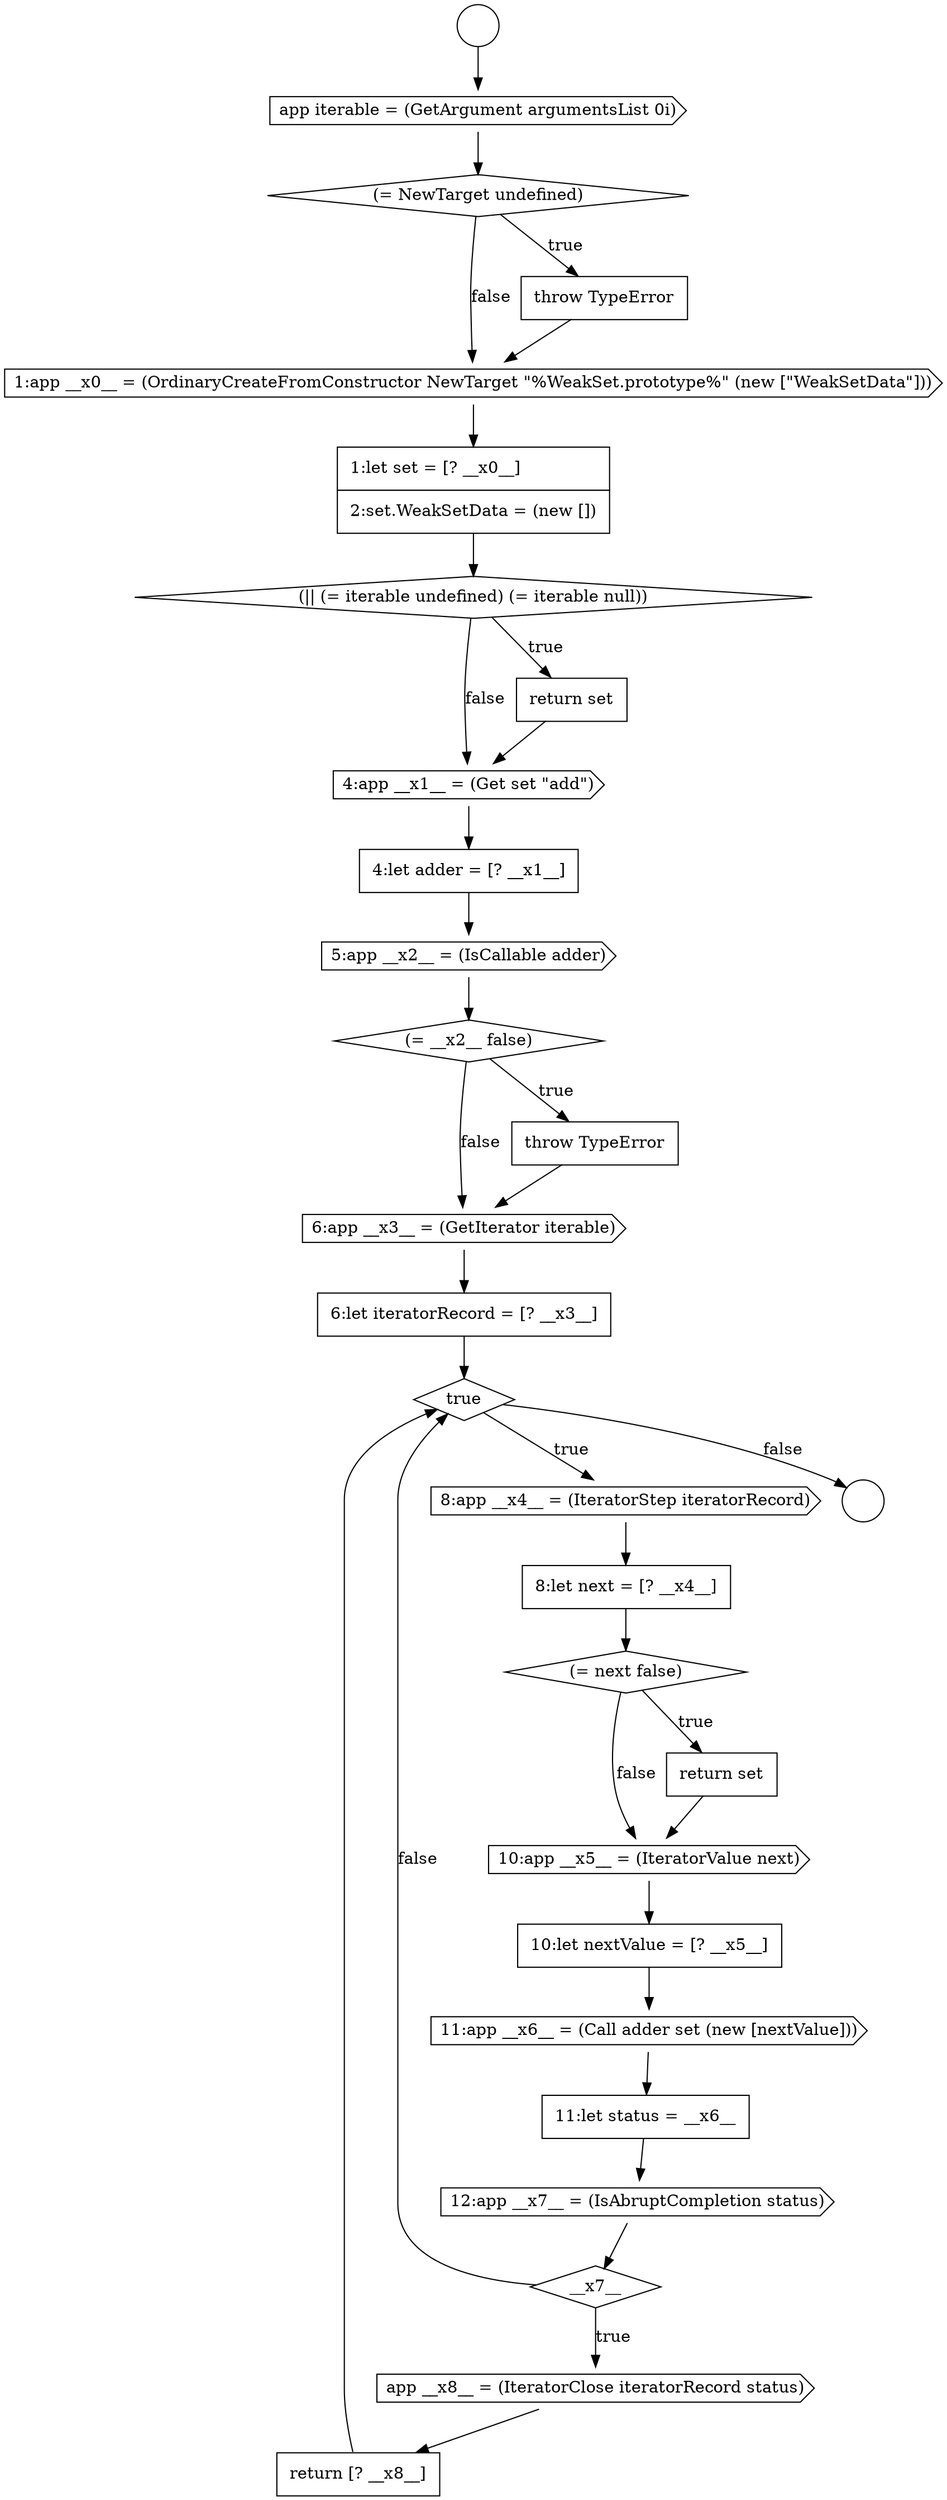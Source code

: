digraph {
  node17307 [shape=diamond, label=<<font color="black">(|| (= iterable undefined) (= iterable null))</font>> color="black" fillcolor="white" style=filled]
  node17322 [shape=none, margin=0, label=<<font color="black">
    <table border="0" cellborder="1" cellspacing="0" cellpadding="10">
      <tr><td align="left">10:let nextValue = [? __x5__]</td></tr>
    </table>
  </font>> color="black" fillcolor="white" style=filled]
  node17328 [shape=none, margin=0, label=<<font color="black">
    <table border="0" cellborder="1" cellspacing="0" cellpadding="10">
      <tr><td align="left">return [? __x8__]</td></tr>
    </table>
  </font>> color="black" fillcolor="white" style=filled]
  node17318 [shape=none, margin=0, label=<<font color="black">
    <table border="0" cellborder="1" cellspacing="0" cellpadding="10">
      <tr><td align="left">8:let next = [? __x4__]</td></tr>
    </table>
  </font>> color="black" fillcolor="white" style=filled]
  node17321 [shape=cds, label=<<font color="black">10:app __x5__ = (IteratorValue next)</font>> color="black" fillcolor="white" style=filled]
  node17315 [shape=none, margin=0, label=<<font color="black">
    <table border="0" cellborder="1" cellspacing="0" cellpadding="10">
      <tr><td align="left">6:let iteratorRecord = [? __x3__]</td></tr>
    </table>
  </font>> color="black" fillcolor="white" style=filled]
  node17305 [shape=cds, label=<<font color="black">1:app __x0__ = (OrdinaryCreateFromConstructor NewTarget &quot;%WeakSet.prototype%&quot; (new [&quot;WeakSetData&quot;]))</font>> color="black" fillcolor="white" style=filled]
  node17312 [shape=diamond, label=<<font color="black">(= __x2__ false)</font>> color="black" fillcolor="white" style=filled]
  node17323 [shape=cds, label=<<font color="black">11:app __x6__ = (Call adder set (new [nextValue]))</font>> color="black" fillcolor="white" style=filled]
  node17326 [shape=diamond, label=<<font color="black">__x7__</font>> color="black" fillcolor="white" style=filled]
  node17310 [shape=none, margin=0, label=<<font color="black">
    <table border="0" cellborder="1" cellspacing="0" cellpadding="10">
      <tr><td align="left">4:let adder = [? __x1__]</td></tr>
    </table>
  </font>> color="black" fillcolor="white" style=filled]
  node17317 [shape=cds, label=<<font color="black">8:app __x4__ = (IteratorStep iteratorRecord)</font>> color="black" fillcolor="white" style=filled]
  node17302 [shape=cds, label=<<font color="black">app iterable = (GetArgument argumentsList 0i)</font>> color="black" fillcolor="white" style=filled]
  node17303 [shape=diamond, label=<<font color="black">(= NewTarget undefined)</font>> color="black" fillcolor="white" style=filled]
  node17325 [shape=cds, label=<<font color="black">12:app __x7__ = (IsAbruptCompletion status)</font>> color="black" fillcolor="white" style=filled]
  node17314 [shape=cds, label=<<font color="black">6:app __x3__ = (GetIterator iterable)</font>> color="black" fillcolor="white" style=filled]
  node17306 [shape=none, margin=0, label=<<font color="black">
    <table border="0" cellborder="1" cellspacing="0" cellpadding="10">
      <tr><td align="left">1:let set = [? __x0__]</td></tr>
      <tr><td align="left">2:set.WeakSetData = (new [])</td></tr>
    </table>
  </font>> color="black" fillcolor="white" style=filled]
  node17313 [shape=none, margin=0, label=<<font color="black">
    <table border="0" cellborder="1" cellspacing="0" cellpadding="10">
      <tr><td align="left">throw TypeError</td></tr>
    </table>
  </font>> color="black" fillcolor="white" style=filled]
  node17300 [shape=circle label=" " color="black" fillcolor="white" style=filled]
  node17309 [shape=cds, label=<<font color="black">4:app __x1__ = (Get set &quot;add&quot;)</font>> color="black" fillcolor="white" style=filled]
  node17324 [shape=none, margin=0, label=<<font color="black">
    <table border="0" cellborder="1" cellspacing="0" cellpadding="10">
      <tr><td align="left">11:let status = __x6__</td></tr>
    </table>
  </font>> color="black" fillcolor="white" style=filled]
  node17319 [shape=diamond, label=<<font color="black">(= next false)</font>> color="black" fillcolor="white" style=filled]
  node17304 [shape=none, margin=0, label=<<font color="black">
    <table border="0" cellborder="1" cellspacing="0" cellpadding="10">
      <tr><td align="left">throw TypeError</td></tr>
    </table>
  </font>> color="black" fillcolor="white" style=filled]
  node17320 [shape=none, margin=0, label=<<font color="black">
    <table border="0" cellborder="1" cellspacing="0" cellpadding="10">
      <tr><td align="left">return set</td></tr>
    </table>
  </font>> color="black" fillcolor="white" style=filled]
  node17308 [shape=none, margin=0, label=<<font color="black">
    <table border="0" cellborder="1" cellspacing="0" cellpadding="10">
      <tr><td align="left">return set</td></tr>
    </table>
  </font>> color="black" fillcolor="white" style=filled]
  node17316 [shape=diamond, label=<<font color="black">true</font>> color="black" fillcolor="white" style=filled]
  node17301 [shape=circle label=" " color="black" fillcolor="white" style=filled]
  node17327 [shape=cds, label=<<font color="black">app __x8__ = (IteratorClose iteratorRecord status)</font>> color="black" fillcolor="white" style=filled]
  node17311 [shape=cds, label=<<font color="black">5:app __x2__ = (IsCallable adder)</font>> color="black" fillcolor="white" style=filled]
  node17317 -> node17318 [ color="black"]
  node17303 -> node17304 [label=<<font color="black">true</font>> color="black"]
  node17303 -> node17305 [label=<<font color="black">false</font>> color="black"]
  node17302 -> node17303 [ color="black"]
  node17309 -> node17310 [ color="black"]
  node17324 -> node17325 [ color="black"]
  node17322 -> node17323 [ color="black"]
  node17326 -> node17327 [label=<<font color="black">true</font>> color="black"]
  node17326 -> node17316 [label=<<font color="black">false</font>> color="black"]
  node17308 -> node17309 [ color="black"]
  node17300 -> node17302 [ color="black"]
  node17312 -> node17313 [label=<<font color="black">true</font>> color="black"]
  node17312 -> node17314 [label=<<font color="black">false</font>> color="black"]
  node17327 -> node17328 [ color="black"]
  node17310 -> node17311 [ color="black"]
  node17319 -> node17320 [label=<<font color="black">true</font>> color="black"]
  node17319 -> node17321 [label=<<font color="black">false</font>> color="black"]
  node17307 -> node17308 [label=<<font color="black">true</font>> color="black"]
  node17307 -> node17309 [label=<<font color="black">false</font>> color="black"]
  node17313 -> node17314 [ color="black"]
  node17305 -> node17306 [ color="black"]
  node17325 -> node17326 [ color="black"]
  node17316 -> node17317 [label=<<font color="black">true</font>> color="black"]
  node17316 -> node17301 [label=<<font color="black">false</font>> color="black"]
  node17304 -> node17305 [ color="black"]
  node17321 -> node17322 [ color="black"]
  node17306 -> node17307 [ color="black"]
  node17314 -> node17315 [ color="black"]
  node17320 -> node17321 [ color="black"]
  node17323 -> node17324 [ color="black"]
  node17328 -> node17316 [ color="black"]
  node17318 -> node17319 [ color="black"]
  node17311 -> node17312 [ color="black"]
  node17315 -> node17316 [ color="black"]
}

